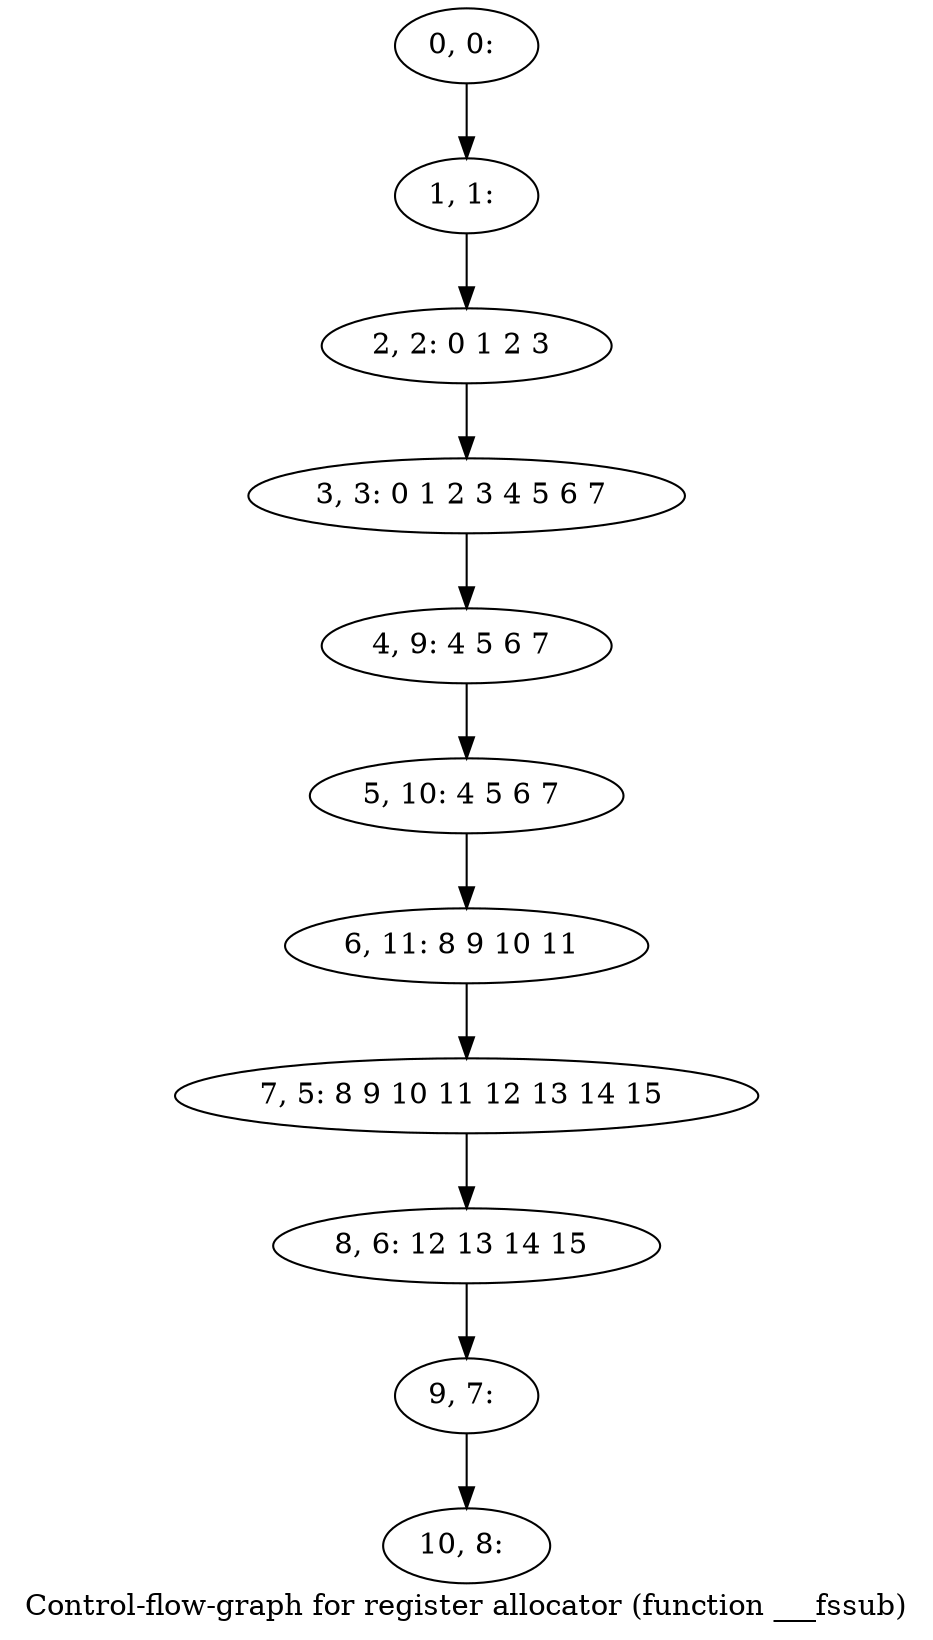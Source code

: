 digraph G {
graph [label="Control-flow-graph for register allocator (function ___fssub)"]
0[label="0, 0: "];
1[label="1, 1: "];
2[label="2, 2: 0 1 2 3 "];
3[label="3, 3: 0 1 2 3 4 5 6 7 "];
4[label="4, 9: 4 5 6 7 "];
5[label="5, 10: 4 5 6 7 "];
6[label="6, 11: 8 9 10 11 "];
7[label="7, 5: 8 9 10 11 12 13 14 15 "];
8[label="8, 6: 12 13 14 15 "];
9[label="9, 7: "];
10[label="10, 8: "];
0->1 ;
1->2 ;
2->3 ;
3->4 ;
4->5 ;
5->6 ;
6->7 ;
7->8 ;
8->9 ;
9->10 ;
}
